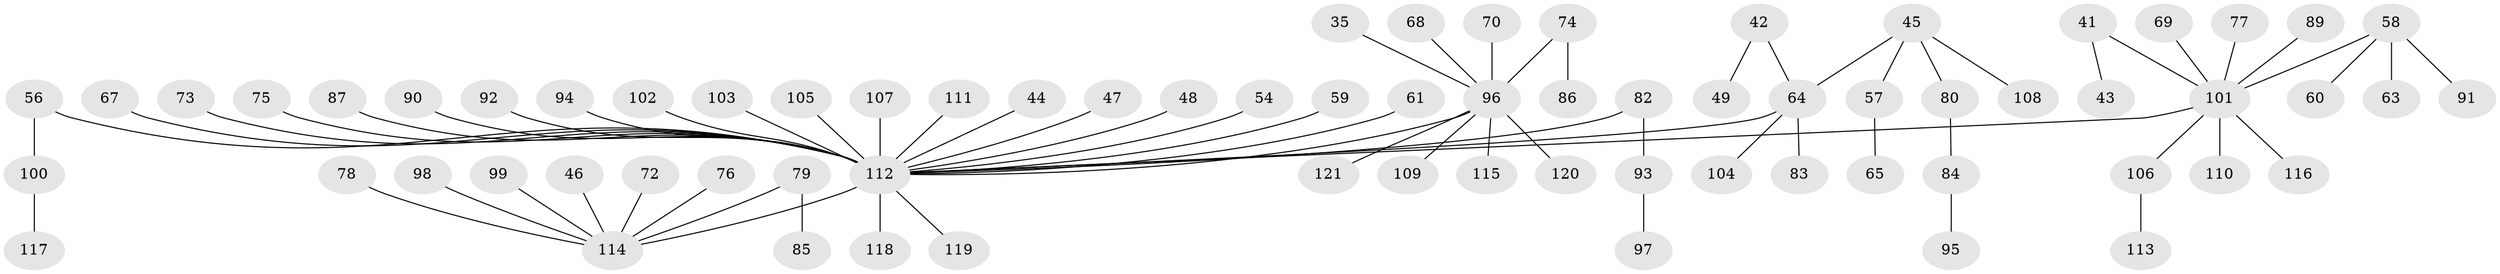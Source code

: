 // original degree distribution, {7: 0.01652892561983471, 5: 0.03305785123966942, 9: 0.008264462809917356, 4: 0.06611570247933884, 3: 0.12396694214876033, 2: 0.2396694214876033, 1: 0.512396694214876}
// Generated by graph-tools (version 1.1) at 2025/56/03/04/25 21:56:44]
// undirected, 72 vertices, 71 edges
graph export_dot {
graph [start="1"]
  node [color=gray90,style=filled];
  35;
  41;
  42;
  43;
  44;
  45;
  46;
  47;
  48;
  49;
  54;
  56;
  57;
  58;
  59;
  60;
  61;
  63;
  64 [super="+29+38+23"];
  65;
  67;
  68;
  69;
  70;
  72;
  73;
  74;
  75;
  76;
  77;
  78;
  79;
  80;
  82;
  83;
  84;
  85;
  86;
  87;
  89;
  90;
  91;
  92;
  93;
  94;
  95;
  96 [super="+12+25+27+88"];
  97;
  98;
  99;
  100;
  101 [super="+62"];
  102;
  103;
  104;
  105;
  106;
  107;
  108;
  109;
  110;
  111;
  112 [super="+15+81+71+26+40+18+31"];
  113;
  114 [super="+24+28+53+20+22+34"];
  115;
  116;
  117;
  118;
  119;
  120;
  121;
  35 -- 96;
  41 -- 43;
  41 -- 101;
  42 -- 49;
  42 -- 64;
  44 -- 112;
  45 -- 57;
  45 -- 80;
  45 -- 108;
  45 -- 64;
  46 -- 114;
  47 -- 112;
  48 -- 112;
  54 -- 112;
  56 -- 100;
  56 -- 112;
  57 -- 65;
  58 -- 60;
  58 -- 63;
  58 -- 91;
  58 -- 101;
  59 -- 112;
  61 -- 112;
  64 -- 83;
  64 -- 104;
  64 -- 112;
  67 -- 112;
  68 -- 96;
  69 -- 101;
  70 -- 96;
  72 -- 114;
  73 -- 112;
  74 -- 86;
  74 -- 96;
  75 -- 112;
  76 -- 114;
  77 -- 101;
  78 -- 114;
  79 -- 85;
  79 -- 114;
  80 -- 84;
  82 -- 93;
  82 -- 112;
  84 -- 95;
  87 -- 112;
  89 -- 101;
  90 -- 112;
  92 -- 112;
  93 -- 97;
  94 -- 112;
  96 -- 115;
  96 -- 120;
  96 -- 112;
  96 -- 121;
  96 -- 109;
  98 -- 114;
  99 -- 114;
  100 -- 117;
  101 -- 106;
  101 -- 110;
  101 -- 116;
  101 -- 112;
  102 -- 112;
  103 -- 112;
  105 -- 112;
  106 -- 113;
  107 -- 112;
  111 -- 112;
  112 -- 114;
  112 -- 118;
  112 -- 119;
}
